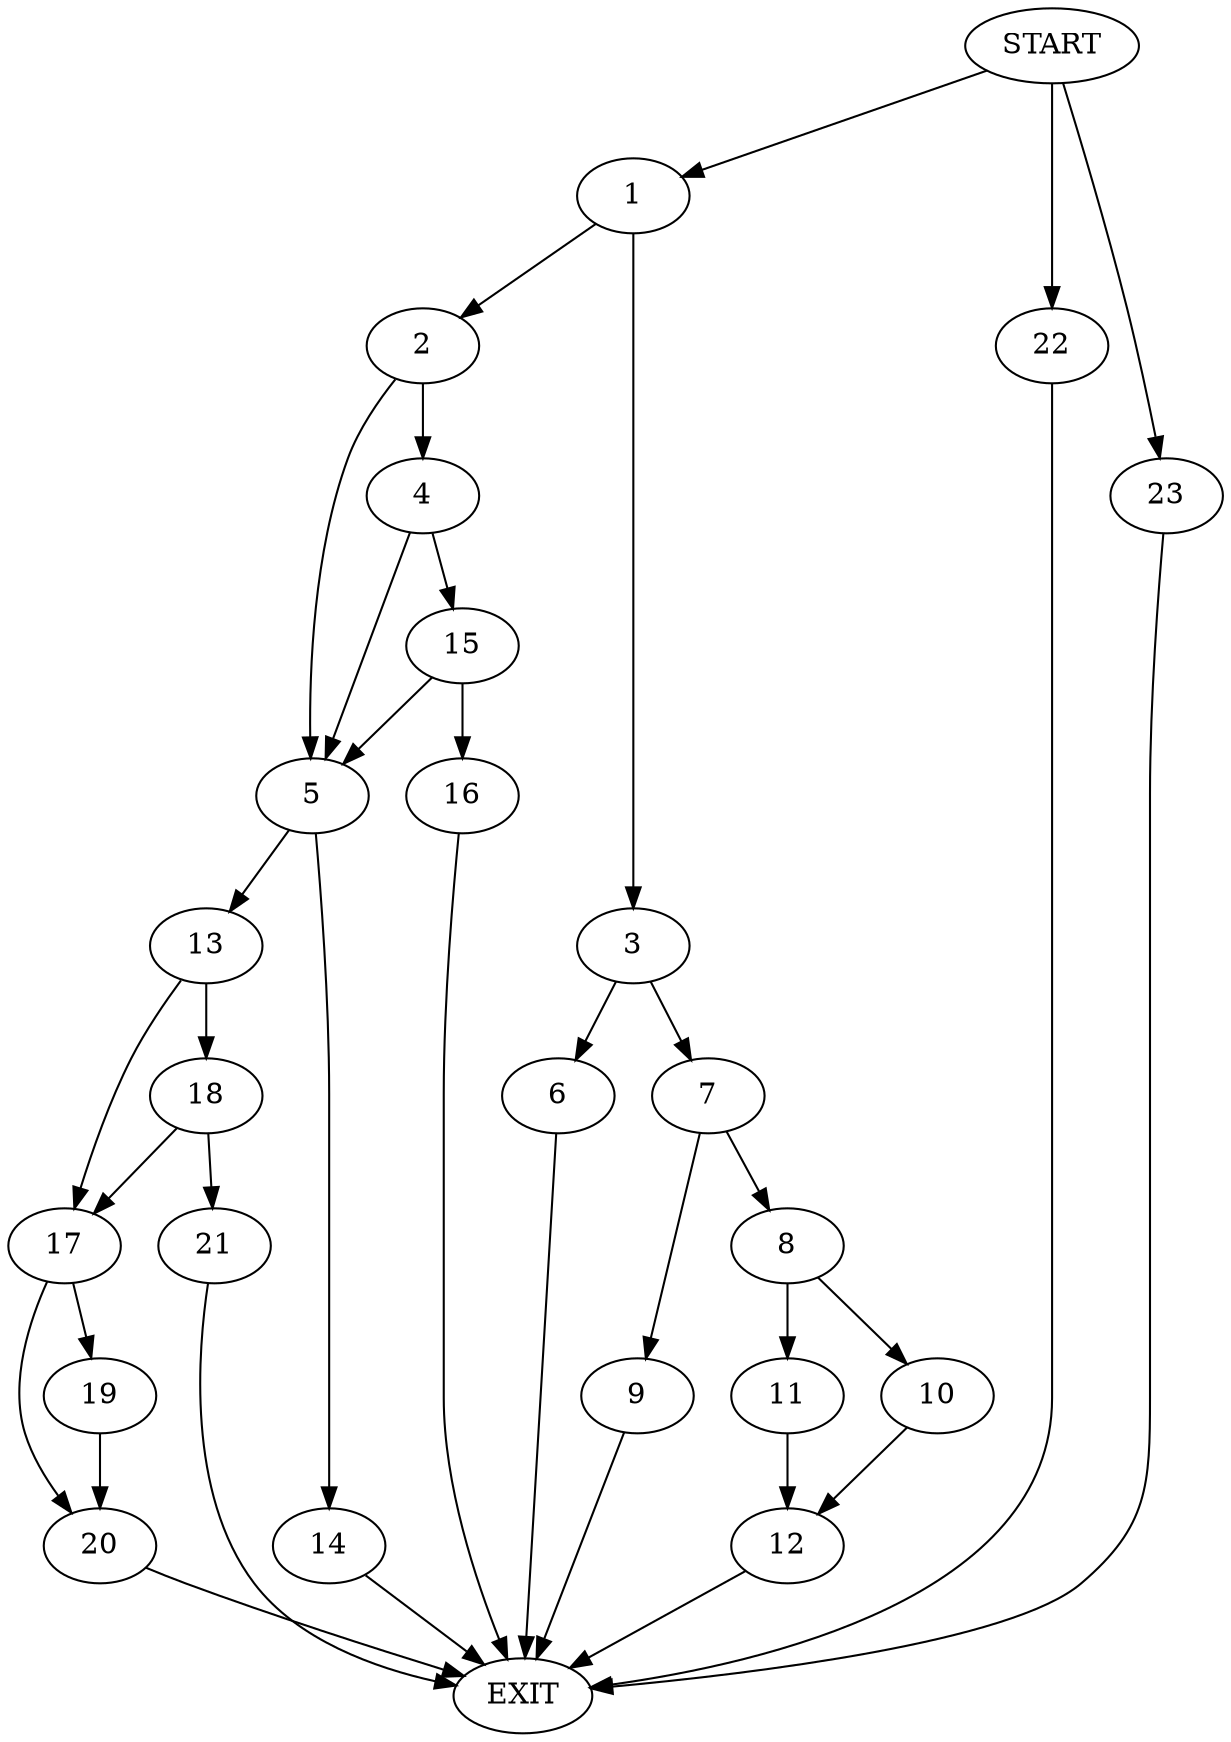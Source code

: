 digraph {
0 [label="START"]
24 [label="EXIT"]
0 -> 1
1 -> 2
1 -> 3
2 -> 4
2 -> 5
3 -> 6
3 -> 7
7 -> 8
7 -> 9
6 -> 24
8 -> 10
8 -> 11
9 -> 24
10 -> 12
11 -> 12
12 -> 24
5 -> 13
5 -> 14
4 -> 5
4 -> 15
15 -> 5
15 -> 16
16 -> 24
13 -> 17
13 -> 18
14 -> 24
17 -> 19
17 -> 20
18 -> 17
18 -> 21
21 -> 24
19 -> 20
20 -> 24
0 -> 22
22 -> 24
0 -> 23
23 -> 24
}
